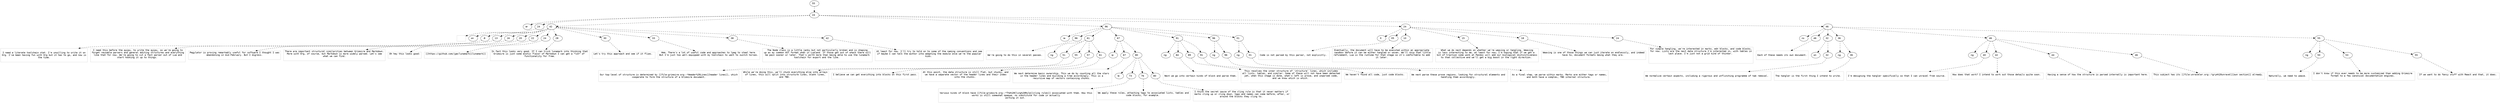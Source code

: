 digraph hierarchy {

node [fontname=Helvetica]
edge [style=dashed]

doc_0 [label="55  "]

doc_0 -> { section_1}
{rank=same; section_1}

section_1 [label="24  "]

section_1 -> { header_2 block_3 section_4 section_5 section_6 section_7}
{rank=same; header_2 block_3 section_4 section_5 section_6 section_7}

header_2 [label="er  "]
block_3 [label="24  "]
section_4 [label="42  "]
section_5 [label="96  "]
section_6 [label="24  "]
section_7 [label="46  "]


block_3 -> leaf_8
leaf_8  [color=Gray,shape=rectangle,fontname=Inconsolata,label="
"]section_4 -> { header_9 block_10 block_11 block_12 block_13 block_14 block_15 block_16 block_17 block_18 block_19 block_20}
{rank=same; header_9 block_10 block_11 block_12 block_13 block_14 block_15 block_16 block_17 block_18 block_19 block_20}

header_9 [label="on  "]
block_10 [label="-8  "]
block_11 [label="13  "]
block_12 [label="16  "]
block_13 [label="20  "]
block_14 [label="22  "]
block_15 [label="24  "]
block_16 [label="28  "]
block_17 [label="30  "]
block_18 [label="33  "]
block_19 [label="38  "]
block_20 [label="42  "]


block_10 -> leaf_21
leaf_21  [color=Gray,shape=rectangle,fontname=Inconsolata,label="
I need a literate toolchain stat. I'm unwilling to write it on
Org. I've been having fun with Org but it has to go, and now is
the time.

"]
block_11 -> leaf_22
leaf_22  [color=Gray,shape=rectangle,fontname=Inconsolata,label="I need this before the quipu, to write the quipu, so we're going to
forget reusable parsers and general editing structures and everything
like that for now. We're going to cut a fast parser out of Lua and
start hooking it up to things. 

"]
block_12 -> leaf_23
leaf_23  [color=Gray,shape=rectangle,fontname=Inconsolata,label="Pegylator is proving remarkably useful for software I thought I was
abandoning in mid-February. But I digress.

"]
block_13 -> leaf_24
leaf_24  [color=Gray,shape=rectangle,fontname=Inconsolata,label="There are important structural similarities between Grimoire and Markdown.
More with Org, of course, but Markdown is more widely parsed. Let's see
what we can find.

"]
block_14 -> leaf_25
leaf_25  [color=Gray,shape=rectangle,fontname=Inconsolata,label="Oh hey this looks good:

"]
block_15 -> leaf_26
leaf_26  [color=Gray,shape=rectangle,fontname=Inconsolata,label="[[https://github.com/jgm/lunamark][lunamark]]

"]
block_16 -> leaf_27
leaf_27  [color=Gray,shape=rectangle,fontname=Inconsolata,label="In fact this looks very good. If I can trick lunamark into thinking that
Grimoire is just some exotic flavor of Markdown I can get a *lot* of 
functionality for free.

"]
block_17 -> leaf_28
leaf_28  [color=Gray,shape=rectangle,fontname=Inconsolata,label="Let's try this approach and see if it flies. 

"]
block_18 -> leaf_29
leaf_29  [color=Gray,shape=rectangle,fontname=Inconsolata,label="Hmm. There's a lot of useful code and approaches to lpeg to steal here.
But I'm just too well-equipped with my toolchain to want to switch horses.

"]
block_19 -> leaf_30
leaf_30  [color=Gray,shape=rectangle,fontname=Inconsolata,label="The Node class is a little janky but not particularly broken and is shaping
up as my common AST format when in Lualand. If those get out of whack there will
be pain sooner or later. That's worth more than being able to use the lunamark
toolchain for export and the like. 

"]
block_20 -> leaf_31
leaf_31  [color=Gray,shape=rectangle,fontname=Inconsolata,label="At least for now. I'll try to hold on to some of the naming conventions and see
if maybe I can talk the author into adapting the module once we're the popular
kids. 

"]section_5 -> { header_32 block_33 section_34 section_35 section_36 section_37 section_38}
{rank=same; header_32 block_33 section_34 section_35 section_36 section_37 section_38}

header_32 [label="re  "]
block_33 [label="96  "]
section_34 [label="61  "]
section_35 [label="67  "]
section_36 [label="91  "]
section_37 [label="96  "]
section_38 [label="01  "]


block_33 -> leaf_39
leaf_39  [color=Gray,shape=rectangle,fontname=Inconsolata,label="
We're going to do this in several passes. 

"]section_34 -> { header_40 block_41 block_42 block_43 block_44}
{rank=same; header_40 block_41 block_42 block_43 block_44}

header_40 [label="ng  "]
block_41 [label="51  "]
block_42 [label="55  "]
block_43 [label="57  "]
block_44 [label="61  "]


block_41 -> leaf_45
leaf_45  [color=Gray,shape=rectangle,fontname=Inconsolata,label="
Our top-level of structure is determined by [[file:grimoire.org::*Header%20Lines][header lines]], which
cooperate to form the structure of a Grimoire document.

"]
block_42 -> leaf_46
leaf_46  [color=Gray,shape=rectangle,fontname=Inconsolata,label="While we're doing this, we'll chunk everything else into arrays
of lines, this will split into structure lines, blank lines,
and TBD. 

"]
block_43 -> leaf_47
leaf_47  [color=Gray,shape=rectangle,fontname=Inconsolata,label="I believe we can get everything into blocks on this first pass.

"]
block_44 -> leaf_48
leaf_48  [color=Gray,shape=rectangle,fontname=Inconsolata,label="At this point, the data structure is still flat, but chunky, and
we have a separate vector of the header lines and their index
into the chunks. 

"]section_35 -> { header_49 block_50 section_51}
{rank=same; header_49 block_50 section_51}

header_49 [label="ip  "]
block_50 [label="67  "]
section_51 [label="80  "]


block_50 -> leaf_52
leaf_52  [color=Gray,shape=rectangle,fontname=Inconsolata,label="
We next determine basic ownership. This we do by counting all the stars 
in the header lines and building a tree accordingly. This is a 
recursive map of vectors containing chunks. 

"]section_51 -> { header_53 block_54 block_55 block_56}
{rank=same; header_53 block_54 block_55 block_56}

header_53 [label="le  "]
block_54 [label="73  "]
block_55 [label="76  "]
block_56 [label="80  "]


block_54 -> leaf_57
leaf_57  [color=Gray,shape=rectangle,fontname=Inconsolata,label="
Various kinds of block have [[file:grimoire.org::*The%20Cling%20Rule][cling rules]] associated with them. How this
works is still somewhat opaque, no substitute for code in actually
working it out. 

"]
block_55 -> leaf_58
leaf_58  [color=Gray,shape=rectangle,fontname=Inconsolata,label="We apply these rules, attaching tags to associated lists, tables and
code blocks, for example. 

"]
block_56 -> leaf_59
leaf_59  [color=Gray,shape=rectangle,fontname=Inconsolata,label="I think the secret sauce of the cling rule is that it never matters if 
marks cling up or cling down, tags and names can come before, after, or
around the blocks they cling to. 

"]section_36 -> { header_60 block_61 block_62 block_63}
{rank=same; header_60 block_61 block_62 block_63}

header_60 [label="ng  "]
block_61 [label="84  "]
block_62 [label="89  "]
block_63 [label="91  "]


block_61 -> leaf_64
leaf_64  [color=Gray,shape=rectangle,fontname=Inconsolata,label="
Next we go into certain kinds of block and parse them.

"]
block_62 -> leaf_65
leaf_65  [color=Gray,shape=rectangle,fontname=Inconsolata,label="This resolves the inner structure of 'structure' lines, which includes
all lists, tables, and similar. Some of these will not have been detected
yet, when this stage is done, what's left is prose, and unparsed code,
and we know which is which. 

"]
block_63 -> leaf_66
leaf_66  [color=Gray,shape=rectangle,fontname=Inconsolata,label="We haven't found all code, just code blocks. 

"]section_37 -> { header_67 block_68}
{rank=same; header_67 block_68}

header_67 [label="ng  "]
block_68 [label="96  "]


block_68 -> leaf_69
leaf_69  [color=Gray,shape=rectangle,fontname=Inconsolata,label="
We next parse these prose regions, looking for structural elements and 
handling them accordingly. 

"]section_38 -> { header_70 block_71}
{rank=same; header_70 block_71}

header_70 [label="ng  "]
block_71 [label="01  "]


block_71 -> leaf_72
leaf_72  [color=Gray,shape=rectangle,fontname=Inconsolata,label="
As a final step, we parse within marks. Marks are either tags or names,
and both have a complex, TBD internal structure. 

"]section_6 -> { header_73 block_74 block_75 block_76 block_77 block_78}
{rank=same; header_73 block_74 block_75 block_76 block_77 block_78}

header_73 [label="lt  "]
block_74 [label="05  "]
block_75 [label="10  "]
block_76 [label="15  "]
block_77 [label="18  "]
block_78 [label="24  "]


block_74 -> leaf_79
leaf_79  [color=Gray,shape=rectangle,fontname=Inconsolata,label="
Code is not parsed by this parser, not explicitly. 

"]
block_75 -> leaf_80
leaf_80  [color=Gray,shape=rectangle,fontname=Inconsolata,label="Eventually, the document will have to be executed within an appropriate 
sandbox before it can be either tangled or woven. We'll skip that little
refinement, Lua is the runtime for that stage so it's comfortable to add 
it later. 

"]
block_76 -> leaf_81
leaf_81  [color=Gray,shape=rectangle,fontname=Inconsolata,label="What we do next depends on whether we're weaving or tangling. Weaving
is less interesting to me, at least for now; I'm hoping that if we get a 
bit of traction some wonk at Pandoc will add our biological distinctiveness
to that collective and we'll get a big boost in the right direction. 

"]
block_77 -> leaf_82
leaf_82  [color=Gray,shape=rectangle,fontname=Inconsolata,label="Weaving is one of those things we can just iterate on endlesssly, and indeed
have to, document formats being what they are. 

"]
block_78 -> leaf_83
leaf_83  [color=Gray,shape=rectangle,fontname=Inconsolata,label="For simple tangling, we're interested in marks, edn blocks, and code blocks,
for now. Lists are the next data structure I'm interested in, with tables in
last place. I'm just not a grid kind of thinker. 



"]section_7 -> { header_84 block_85 section_86 section_87 section_88 section_89}
{rank=same; header_84 block_85 section_86 section_87 section_88 section_89}

header_84 [label="ns  "]
block_85 [label="46  "]
section_86 [label="32  "]
section_87 [label="36  "]
section_88 [label="46  "]
section_89 [label="55  "]


block_85 -> leaf_90
leaf_90  [color=Gray,shape=rectangle,fontname=Inconsolata,label="
Each of these needs its own document.

"]section_86 -> { header_91 block_92}
{rank=same; header_91 block_92}

header_91 [label="on  "]
block_92 [label="32  "]


block_92 -> leaf_93
leaf_93  [color=Gray,shape=rectangle,fontname=Inconsolata,label="
We normalize certain aspects, including a rigorous and unflinching programme of tab removal. 

"]section_87 -> { header_94 block_95}
{rank=same; header_94 block_95}

header_94 [label="ng  "]
block_95 [label="36  "]


block_95 -> leaf_96
leaf_96  [color=Gray,shape=rectangle,fontname=Inconsolata,label="
The tangler is the first thing I intend to write. 

"]section_88 -> { header_97 block_98 block_99 block_100 block_101}
{rank=same; header_97 block_98 block_99 block_100 block_101}

header_97 [label="ng  "]
block_98 [label="40  "]
block_99 [label="42  "]
block_100 [label="44  "]
block_101 [label="46  "]


block_98 -> leaf_102
leaf_102  [color=Gray,shape=rectangle,fontname=Inconsolata,label="
I'm designing the tangler specifically so that I can unravel from source. 

"]
block_99 -> leaf_103
leaf_103  [color=Gray,shape=rectangle,fontname=Inconsolata,label="How does that work? I intend to work out those details quite soon. 

"]
block_100 -> leaf_104
leaf_104  [color=Gray,shape=rectangle,fontname=Inconsolata,label="Having a sense of how the structure is parsed internally is important here.

"]
block_101 -> leaf_105
leaf_105  [color=Gray,shape=rectangle,fontname=Inconsolata,label="This subject has its [[file:unraveler.org::*grym%20unravel][own section]] already.

"]section_89 -> { header_106 block_107 block_108 block_109}
{rank=same; header_106 block_107 block_108 block_109}

header_106 [label="ng  "]
block_107 [label="50  "]
block_108 [label="53  "]
block_109 [label="55  "]


block_107 -> leaf_110
leaf_110  [color=Gray,shape=rectangle,fontname=Inconsolata,label="
Naturally, we need to weave. 

"]
block_108 -> leaf_111
leaf_111  [color=Gray,shape=rectangle,fontname=Inconsolata,label="I don't know if this ever needs to be more customized than adding Grimoire 
format to a few canonical documentation engines. 

"]
block_109 -> leaf_112
leaf_112  [color=Gray,shape=rectangle,fontname=Inconsolata,label="If we want to do fancy stuff with React and that, it does. 

"]
}
